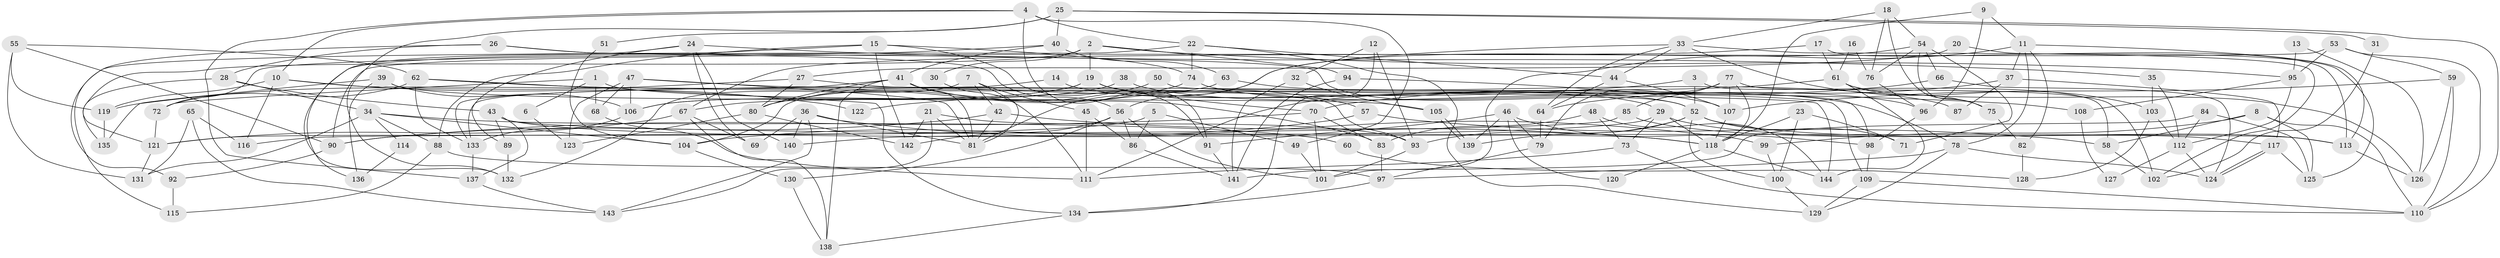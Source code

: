 // coarse degree distribution, {4: 0.21782178217821782, 2: 0.04950495049504951, 6: 0.1485148514851485, 5: 0.27722772277227725, 3: 0.19801980198019803, 8: 0.04950495049504951, 7: 0.04950495049504951, 9: 0.009900990099009901}
// Generated by graph-tools (version 1.1) at 2025/37/03/04/25 23:37:06]
// undirected, 144 vertices, 288 edges
graph export_dot {
  node [color=gray90,style=filled];
  1;
  2;
  3;
  4;
  5;
  6;
  7;
  8;
  9;
  10;
  11;
  12;
  13;
  14;
  15;
  16;
  17;
  18;
  19;
  20;
  21;
  22;
  23;
  24;
  25;
  26;
  27;
  28;
  29;
  30;
  31;
  32;
  33;
  34;
  35;
  36;
  37;
  38;
  39;
  40;
  41;
  42;
  43;
  44;
  45;
  46;
  47;
  48;
  49;
  50;
  51;
  52;
  53;
  54;
  55;
  56;
  57;
  58;
  59;
  60;
  61;
  62;
  63;
  64;
  65;
  66;
  67;
  68;
  69;
  70;
  71;
  72;
  73;
  74;
  75;
  76;
  77;
  78;
  79;
  80;
  81;
  82;
  83;
  84;
  85;
  86;
  87;
  88;
  89;
  90;
  91;
  92;
  93;
  94;
  95;
  96;
  97;
  98;
  99;
  100;
  101;
  102;
  103;
  104;
  105;
  106;
  107;
  108;
  109;
  110;
  111;
  112;
  113;
  114;
  115;
  116;
  117;
  118;
  119;
  120;
  121;
  122;
  123;
  124;
  125;
  126;
  127;
  128;
  129;
  130;
  131;
  132;
  133;
  134;
  135;
  136;
  137;
  138;
  139;
  140;
  141;
  142;
  143;
  144;
  1 -- 72;
  1 -- 68;
  1 -- 6;
  1 -- 105;
  2 -- 19;
  2 -- 95;
  2 -- 30;
  2 -- 94;
  2 -- 121;
  3 -- 58;
  3 -- 52;
  3 -- 122;
  4 -- 137;
  4 -- 91;
  4 -- 10;
  4 -- 22;
  4 -- 49;
  5 -- 121;
  5 -- 49;
  5 -- 86;
  6 -- 123;
  7 -- 81;
  7 -- 42;
  7 -- 45;
  7 -- 132;
  8 -- 110;
  8 -- 99;
  8 -- 58;
  8 -- 125;
  9 -- 11;
  9 -- 96;
  9 -- 118;
  10 -- 144;
  10 -- 116;
  10 -- 119;
  10 -- 122;
  11 -- 78;
  11 -- 101;
  11 -- 37;
  11 -- 82;
  11 -- 113;
  12 -- 93;
  12 -- 134;
  12 -- 32;
  13 -- 95;
  13 -- 126;
  14 -- 29;
  14 -- 133;
  15 -- 74;
  15 -- 142;
  15 -- 88;
  15 -- 91;
  15 -- 115;
  16 -- 76;
  16 -- 61;
  17 -- 67;
  17 -- 113;
  17 -- 61;
  18 -- 75;
  18 -- 54;
  18 -- 33;
  18 -- 76;
  19 -- 70;
  19 -- 52;
  19 -- 67;
  19 -- 106;
  20 -- 27;
  20 -- 125;
  21 -- 81;
  21 -- 93;
  21 -- 142;
  21 -- 143;
  22 -- 44;
  22 -- 74;
  22 -- 129;
  22 -- 136;
  23 -- 71;
  23 -- 118;
  23 -- 100;
  24 -- 132;
  24 -- 89;
  24 -- 35;
  24 -- 69;
  24 -- 140;
  25 -- 110;
  25 -- 40;
  25 -- 31;
  25 -- 51;
  25 -- 132;
  26 -- 52;
  26 -- 56;
  26 -- 28;
  26 -- 92;
  27 -- 119;
  27 -- 80;
  27 -- 93;
  28 -- 43;
  28 -- 34;
  28 -- 135;
  29 -- 118;
  29 -- 113;
  29 -- 73;
  29 -- 140;
  30 -- 111;
  31 -- 102;
  32 -- 105;
  32 -- 141;
  33 -- 56;
  33 -- 44;
  33 -- 64;
  33 -- 102;
  33 -- 103;
  34 -- 88;
  34 -- 60;
  34 -- 104;
  34 -- 114;
  34 -- 131;
  35 -- 112;
  35 -- 103;
  36 -- 81;
  36 -- 140;
  36 -- 69;
  36 -- 99;
  36 -- 143;
  37 -- 64;
  37 -- 87;
  37 -- 117;
  38 -- 78;
  38 -- 106;
  39 -- 83;
  39 -- 106;
  39 -- 135;
  39 -- 136;
  40 -- 72;
  40 -- 41;
  40 -- 63;
  41 -- 138;
  41 -- 57;
  41 -- 80;
  41 -- 81;
  41 -- 133;
  42 -- 118;
  42 -- 90;
  42 -- 81;
  43 -- 118;
  43 -- 113;
  43 -- 89;
  43 -- 137;
  44 -- 107;
  44 -- 64;
  45 -- 86;
  45 -- 111;
  46 -- 139;
  46 -- 79;
  46 -- 91;
  46 -- 98;
  46 -- 120;
  47 -- 81;
  47 -- 106;
  47 -- 68;
  47 -- 109;
  47 -- 123;
  48 -- 144;
  48 -- 83;
  48 -- 73;
  49 -- 101;
  50 -- 98;
  50 -- 80;
  51 -- 104;
  52 -- 113;
  52 -- 100;
  52 -- 71;
  52 -- 93;
  52 -- 139;
  53 -- 90;
  53 -- 110;
  53 -- 59;
  53 -- 95;
  54 -- 81;
  54 -- 76;
  54 -- 66;
  54 -- 71;
  54 -- 75;
  55 -- 131;
  55 -- 119;
  55 -- 62;
  55 -- 90;
  56 -- 86;
  56 -- 101;
  56 -- 130;
  56 -- 142;
  57 -- 58;
  57 -- 104;
  58 -- 102;
  59 -- 107;
  59 -- 110;
  59 -- 126;
  60 -- 128;
  61 -- 111;
  61 -- 75;
  61 -- 126;
  61 -- 144;
  62 -- 133;
  62 -- 72;
  62 -- 108;
  62 -- 134;
  63 -- 104;
  63 -- 87;
  64 -- 79;
  65 -- 131;
  65 -- 143;
  65 -- 116;
  66 -- 124;
  66 -- 70;
  67 -- 69;
  67 -- 121;
  67 -- 138;
  68 -- 111;
  70 -- 90;
  70 -- 83;
  70 -- 101;
  72 -- 121;
  73 -- 110;
  73 -- 111;
  74 -- 80;
  74 -- 96;
  75 -- 82;
  76 -- 96;
  77 -- 118;
  77 -- 85;
  77 -- 79;
  77 -- 102;
  77 -- 107;
  78 -- 129;
  78 -- 124;
  78 -- 97;
  79 -- 97;
  80 -- 142;
  80 -- 123;
  82 -- 128;
  83 -- 97;
  84 -- 125;
  84 -- 141;
  84 -- 112;
  85 -- 117;
  85 -- 116;
  86 -- 141;
  88 -- 97;
  88 -- 115;
  89 -- 132;
  90 -- 92;
  91 -- 141;
  92 -- 115;
  93 -- 101;
  94 -- 141;
  94 -- 107;
  95 -- 112;
  95 -- 108;
  96 -- 98;
  97 -- 134;
  98 -- 109;
  99 -- 100;
  100 -- 129;
  103 -- 112;
  103 -- 128;
  104 -- 130;
  105 -- 139;
  105 -- 139;
  106 -- 133;
  107 -- 118;
  108 -- 127;
  109 -- 110;
  109 -- 129;
  112 -- 124;
  112 -- 127;
  113 -- 126;
  114 -- 136;
  117 -- 124;
  117 -- 124;
  117 -- 125;
  118 -- 120;
  118 -- 144;
  119 -- 135;
  121 -- 131;
  130 -- 138;
  133 -- 137;
  134 -- 138;
  137 -- 143;
}
